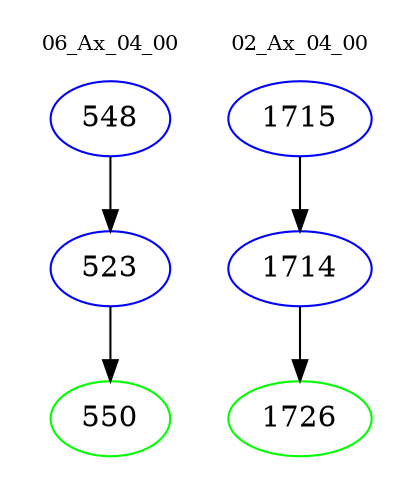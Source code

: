 digraph{
subgraph cluster_0 {
color = white
label = "06_Ax_04_00";
fontsize=10;
T0_548 [label="548", color="blue"]
T0_548 -> T0_523 [color="black"]
T0_523 [label="523", color="blue"]
T0_523 -> T0_550 [color="black"]
T0_550 [label="550", color="green"]
}
subgraph cluster_1 {
color = white
label = "02_Ax_04_00";
fontsize=10;
T1_1715 [label="1715", color="blue"]
T1_1715 -> T1_1714 [color="black"]
T1_1714 [label="1714", color="blue"]
T1_1714 -> T1_1726 [color="black"]
T1_1726 [label="1726", color="green"]
}
}

